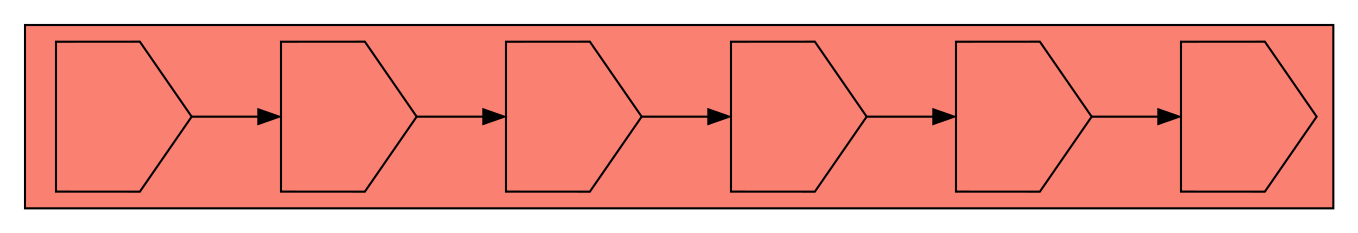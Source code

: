 digraph asm {
	rotate=90;
	edge [headport=n,tailport=s];
subgraph cluster_C21105_4159_2420_5579_2531_9082 {
	21105 [label="",height=1,width=1,shape=invhouse];
	4159 [label="",height=1,width=1,shape=invhouse];
	2420 [label="",height=1,width=1,shape=invhouse];
	5579 [label="",height=1,width=1,shape=invhouse];
	2531 [label="",height=1,width=1,shape=invhouse];
	9082 [label="",height=1,width=1,shape=invhouse];
	style=filled;
	fillcolor=salmon;
}
	21105 -> 4159
	4159 -> 2420
	2420 -> 5579
	5579 -> 2531
	2531 -> 9082
}